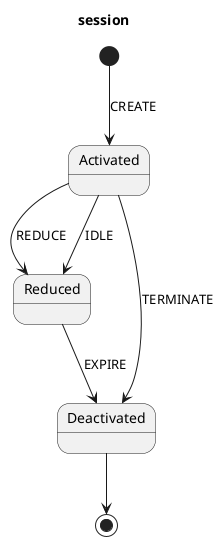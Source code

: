 @startuml
title session
[*] --> Activated : CREATE
Activated --> Reduced : REDUCE
Activated --> Reduced : IDLE
Reduced --> Deactivated : EXPIRE
Activated --> Deactivated : TERMINATE
Deactivated --> [*]
@enduml